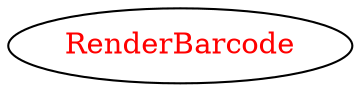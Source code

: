 digraph dependencyGraph {
 concentrate=true;
 ranksep="2.0";
 rankdir="LR"; 
 splines="ortho";
"RenderBarcode" [fontcolor="red"];
}